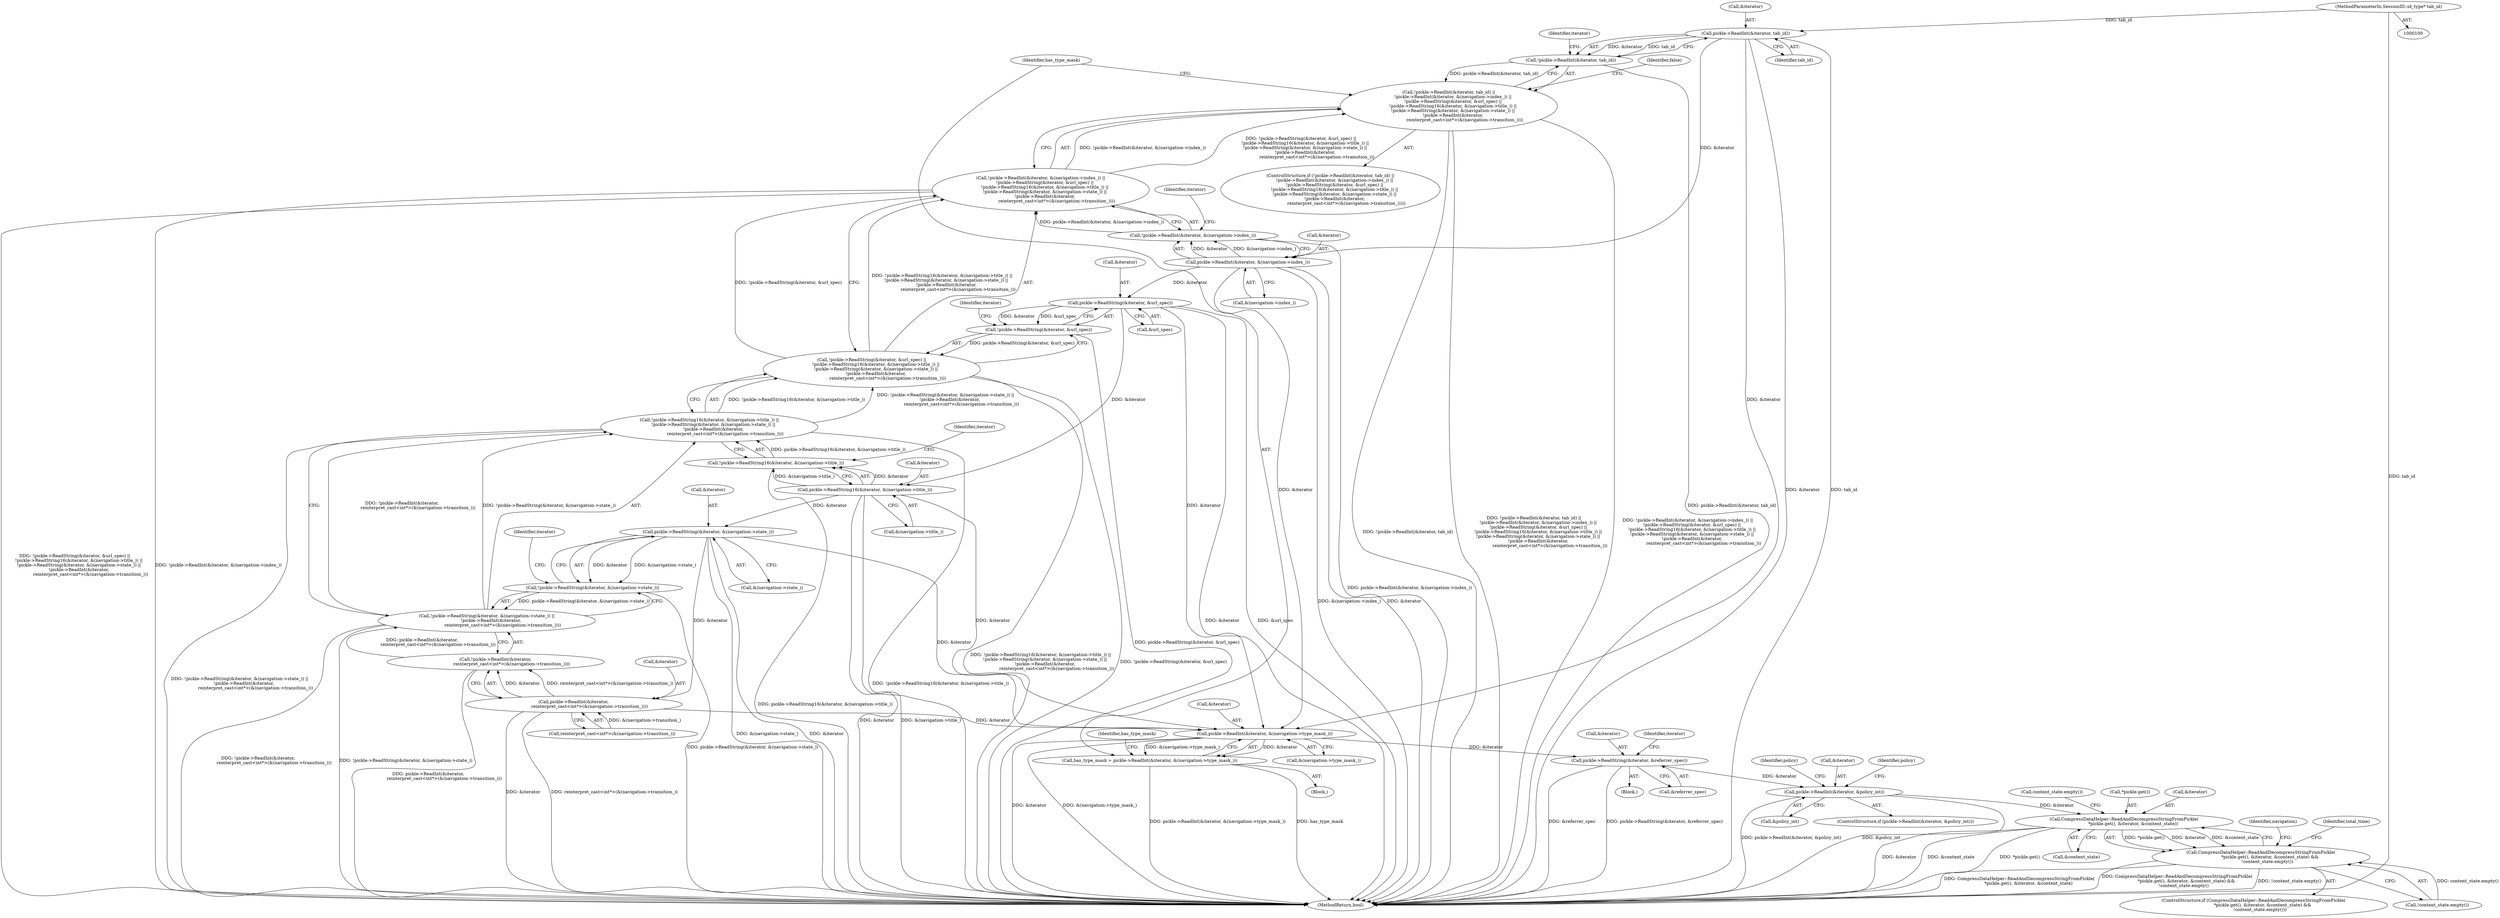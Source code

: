 digraph "0_Chrome_027429ee5abe6e2fb5e3b2b4542f0a6fe0dbc12d@pointer" {
"1000119" [label="(Call,pickle->ReadInt(&iterator, tab_id))"];
"1000103" [label="(MethodParameterIn,SessionID::id_type* tab_id)"];
"1000118" [label="(Call,!pickle->ReadInt(&iterator, tab_id))"];
"1000117" [label="(Call,!pickle->ReadInt(&iterator, tab_id) ||\n      !pickle->ReadInt(&iterator, &(navigation->index_)) ||\n      !pickle->ReadString(&iterator, &url_spec) ||\n      !pickle->ReadString16(&iterator, &(navigation->title_)) ||\n      !pickle->ReadString(&iterator, &(navigation->state_)) ||\n      !pickle->ReadInt(&iterator,\n                       reinterpret_cast<int*>(&(navigation->transition_))))"];
"1000125" [label="(Call,pickle->ReadInt(&iterator, &(navigation->index_)))"];
"1000124" [label="(Call,!pickle->ReadInt(&iterator, &(navigation->index_)))"];
"1000123" [label="(Call,!pickle->ReadInt(&iterator, &(navigation->index_)) ||\n      !pickle->ReadString(&iterator, &url_spec) ||\n      !pickle->ReadString16(&iterator, &(navigation->title_)) ||\n      !pickle->ReadString(&iterator, &(navigation->state_)) ||\n      !pickle->ReadInt(&iterator,\n                       reinterpret_cast<int*>(&(navigation->transition_))))"];
"1000134" [label="(Call,pickle->ReadString(&iterator, &url_spec))"];
"1000133" [label="(Call,!pickle->ReadString(&iterator, &url_spec))"];
"1000132" [label="(Call,!pickle->ReadString(&iterator, &url_spec) ||\n      !pickle->ReadString16(&iterator, &(navigation->title_)) ||\n      !pickle->ReadString(&iterator, &(navigation->state_)) ||\n      !pickle->ReadInt(&iterator,\n                       reinterpret_cast<int*>(&(navigation->transition_))))"];
"1000141" [label="(Call,pickle->ReadString16(&iterator, &(navigation->title_)))"];
"1000140" [label="(Call,!pickle->ReadString16(&iterator, &(navigation->title_)))"];
"1000139" [label="(Call,!pickle->ReadString16(&iterator, &(navigation->title_)) ||\n      !pickle->ReadString(&iterator, &(navigation->state_)) ||\n      !pickle->ReadInt(&iterator,\n                       reinterpret_cast<int*>(&(navigation->transition_))))"];
"1000150" [label="(Call,pickle->ReadString(&iterator, &(navigation->state_)))"];
"1000149" [label="(Call,!pickle->ReadString(&iterator, &(navigation->state_)))"];
"1000148" [label="(Call,!pickle->ReadString(&iterator, &(navigation->state_)) ||\n      !pickle->ReadInt(&iterator,\n                       reinterpret_cast<int*>(&(navigation->transition_))))"];
"1000158" [label="(Call,pickle->ReadInt(&iterator,\n                       reinterpret_cast<int*>(&(navigation->transition_))))"];
"1000157" [label="(Call,!pickle->ReadInt(&iterator,\n                       reinterpret_cast<int*>(&(navigation->transition_))))"];
"1000172" [label="(Call,pickle->ReadInt(&iterator, &(navigation->type_mask_)))"];
"1000170" [label="(Call,has_type_mask = pickle->ReadInt(&iterator, &(navigation->type_mask_)))"];
"1000183" [label="(Call,pickle->ReadString(&iterator, &referrer_spec))"];
"1000191" [label="(Call,pickle->ReadInt(&iterator, &policy_int))"];
"1000223" [label="(Call,CompressDataHelper::ReadAndDecompressStringFromPickle(\n             *pickle.get(), &iterator, &content_state))"];
"1000222" [label="(Call,CompressDataHelper::ReadAndDecompressStringFromPickle(\n             *pickle.get(), &iterator, &content_state) &&\n         !content_state.empty())"];
"1000157" [label="(Call,!pickle->ReadInt(&iterator,\n                       reinterpret_cast<int*>(&(navigation->transition_))))"];
"1000175" [label="(Call,&(navigation->type_mask_))"];
"1000226" [label="(Call,&iterator)"];
"1000228" [label="(Call,&content_state)"];
"1000141" [label="(Call,pickle->ReadString16(&iterator, &(navigation->title_)))"];
"1000180" [label="(Identifier,has_type_mask)"];
"1000117" [label="(Call,!pickle->ReadInt(&iterator, tab_id) ||\n      !pickle->ReadInt(&iterator, &(navigation->index_)) ||\n      !pickle->ReadString(&iterator, &url_spec) ||\n      !pickle->ReadString16(&iterator, &(navigation->title_)) ||\n      !pickle->ReadString(&iterator, &(navigation->state_)) ||\n      !pickle->ReadInt(&iterator,\n                       reinterpret_cast<int*>(&(navigation->transition_))))"];
"1000119" [label="(Call,pickle->ReadInt(&iterator, tab_id))"];
"1000142" [label="(Call,&iterator)"];
"1000140" [label="(Call,!pickle->ReadString16(&iterator, &(navigation->title_)))"];
"1000183" [label="(Call,pickle->ReadString(&iterator, &referrer_spec))"];
"1000153" [label="(Call,&(navigation->state_))"];
"1000103" [label="(MethodParameterIn,SessionID::id_type* tab_id)"];
"1000168" [label="(Identifier,false)"];
"1000235" [label="(Identifier,navigation)"];
"1000123" [label="(Call,!pickle->ReadInt(&iterator, &(navigation->index_)) ||\n      !pickle->ReadString(&iterator, &url_spec) ||\n      !pickle->ReadString16(&iterator, &(navigation->title_)) ||\n      !pickle->ReadString(&iterator, &(navigation->state_)) ||\n      !pickle->ReadInt(&iterator,\n                       reinterpret_cast<int*>(&(navigation->transition_))))"];
"1000118" [label="(Call,!pickle->ReadInt(&iterator, tab_id))"];
"1000173" [label="(Call,&iterator)"];
"1000136" [label="(Identifier,iterator)"];
"1000186" [label="(Call,&referrer_spec)"];
"1000170" [label="(Call,has_type_mask = pickle->ReadInt(&iterator, &(navigation->type_mask_)))"];
"1000161" [label="(Call,reinterpret_cast<int*>(&(navigation->transition_)))"];
"1000203" [label="(Identifier,policy)"];
"1000135" [label="(Call,&iterator)"];
"1000150" [label="(Call,pickle->ReadString(&iterator, &(navigation->state_)))"];
"1000223" [label="(Call,CompressDataHelper::ReadAndDecompressStringFromPickle(\n             *pickle.get(), &iterator, &content_state))"];
"1000151" [label="(Call,&iterator)"];
"1000192" [label="(Call,&iterator)"];
"1000124" [label="(Call,!pickle->ReadInt(&iterator, &(navigation->index_)))"];
"1000160" [label="(Identifier,iterator)"];
"1000240" [label="(Identifier,total_time)"];
"1000222" [label="(Call,CompressDataHelper::ReadAndDecompressStringFromPickle(\n             *pickle.get(), &iterator, &content_state) &&\n         !content_state.empty())"];
"1000133" [label="(Call,!pickle->ReadString(&iterator, &url_spec))"];
"1000134" [label="(Call,pickle->ReadString(&iterator, &url_spec))"];
"1000221" [label="(ControlStructure,if (CompressDataHelper::ReadAndDecompressStringFromPickle(\n             *pickle.get(), &iterator, &content_state) &&\n         !content_state.empty()))"];
"1000197" [label="(Identifier,policy)"];
"1000230" [label="(Call,!content_state.empty())"];
"1000149" [label="(Call,!pickle->ReadString(&iterator, &(navigation->state_)))"];
"1000184" [label="(Call,&iterator)"];
"1000122" [label="(Identifier,tab_id)"];
"1000104" [label="(Block,)"];
"1000128" [label="(Call,&(navigation->index_))"];
"1000152" [label="(Identifier,iterator)"];
"1000193" [label="(Identifier,iterator)"];
"1000126" [label="(Call,&iterator)"];
"1000132" [label="(Call,!pickle->ReadString(&iterator, &url_spec) ||\n      !pickle->ReadString16(&iterator, &(navigation->title_)) ||\n      !pickle->ReadString(&iterator, &(navigation->state_)) ||\n      !pickle->ReadInt(&iterator,\n                       reinterpret_cast<int*>(&(navigation->transition_))))"];
"1000125" [label="(Call,pickle->ReadInt(&iterator, &(navigation->index_)))"];
"1000116" [label="(ControlStructure,if (!pickle->ReadInt(&iterator, tab_id) ||\n      !pickle->ReadInt(&iterator, &(navigation->index_)) ||\n      !pickle->ReadString(&iterator, &url_spec) ||\n      !pickle->ReadString16(&iterator, &(navigation->title_)) ||\n      !pickle->ReadString(&iterator, &(navigation->state_)) ||\n      !pickle->ReadInt(&iterator,\n                       reinterpret_cast<int*>(&(navigation->transition_)))))"];
"1000139" [label="(Call,!pickle->ReadString16(&iterator, &(navigation->title_)) ||\n      !pickle->ReadString(&iterator, &(navigation->state_)) ||\n      !pickle->ReadInt(&iterator,\n                       reinterpret_cast<int*>(&(navigation->transition_))))"];
"1000120" [label="(Call,&iterator)"];
"1000158" [label="(Call,pickle->ReadInt(&iterator,\n                       reinterpret_cast<int*>(&(navigation->transition_))))"];
"1000137" [label="(Call,&url_spec)"];
"1000231" [label="(Call,content_state.empty())"];
"1000127" [label="(Identifier,iterator)"];
"1000148" [label="(Call,!pickle->ReadString(&iterator, &(navigation->state_)) ||\n      !pickle->ReadInt(&iterator,\n                       reinterpret_cast<int*>(&(navigation->transition_))))"];
"1000191" [label="(Call,pickle->ReadInt(&iterator, &policy_int))"];
"1000224" [label="(Call,*pickle.get())"];
"1000255" [label="(MethodReturn,bool)"];
"1000171" [label="(Identifier,has_type_mask)"];
"1000159" [label="(Call,&iterator)"];
"1000143" [label="(Identifier,iterator)"];
"1000181" [label="(Block,)"];
"1000194" [label="(Call,&policy_int)"];
"1000190" [label="(ControlStructure,if (pickle->ReadInt(&iterator, &policy_int)))"];
"1000172" [label="(Call,pickle->ReadInt(&iterator, &(navigation->type_mask_)))"];
"1000144" [label="(Call,&(navigation->title_))"];
"1000119" -> "1000118"  [label="AST: "];
"1000119" -> "1000122"  [label="CFG: "];
"1000120" -> "1000119"  [label="AST: "];
"1000122" -> "1000119"  [label="AST: "];
"1000118" -> "1000119"  [label="CFG: "];
"1000119" -> "1000255"  [label="DDG: &iterator"];
"1000119" -> "1000255"  [label="DDG: tab_id"];
"1000119" -> "1000118"  [label="DDG: &iterator"];
"1000119" -> "1000118"  [label="DDG: tab_id"];
"1000103" -> "1000119"  [label="DDG: tab_id"];
"1000119" -> "1000125"  [label="DDG: &iterator"];
"1000119" -> "1000172"  [label="DDG: &iterator"];
"1000103" -> "1000100"  [label="AST: "];
"1000103" -> "1000255"  [label="DDG: tab_id"];
"1000118" -> "1000117"  [label="AST: "];
"1000127" -> "1000118"  [label="CFG: "];
"1000117" -> "1000118"  [label="CFG: "];
"1000118" -> "1000255"  [label="DDG: pickle->ReadInt(&iterator, tab_id)"];
"1000118" -> "1000117"  [label="DDG: pickle->ReadInt(&iterator, tab_id)"];
"1000117" -> "1000116"  [label="AST: "];
"1000117" -> "1000123"  [label="CFG: "];
"1000123" -> "1000117"  [label="AST: "];
"1000168" -> "1000117"  [label="CFG: "];
"1000171" -> "1000117"  [label="CFG: "];
"1000117" -> "1000255"  [label="DDG: !pickle->ReadInt(&iterator, tab_id) ||\n      !pickle->ReadInt(&iterator, &(navigation->index_)) ||\n      !pickle->ReadString(&iterator, &url_spec) ||\n      !pickle->ReadString16(&iterator, &(navigation->title_)) ||\n      !pickle->ReadString(&iterator, &(navigation->state_)) ||\n      !pickle->ReadInt(&iterator,\n                       reinterpret_cast<int*>(&(navigation->transition_)))"];
"1000117" -> "1000255"  [label="DDG: !pickle->ReadInt(&iterator, &(navigation->index_)) ||\n      !pickle->ReadString(&iterator, &url_spec) ||\n      !pickle->ReadString16(&iterator, &(navigation->title_)) ||\n      !pickle->ReadString(&iterator, &(navigation->state_)) ||\n      !pickle->ReadInt(&iterator,\n                       reinterpret_cast<int*>(&(navigation->transition_)))"];
"1000117" -> "1000255"  [label="DDG: !pickle->ReadInt(&iterator, tab_id)"];
"1000123" -> "1000117"  [label="DDG: !pickle->ReadInt(&iterator, &(navigation->index_))"];
"1000123" -> "1000117"  [label="DDG: !pickle->ReadString(&iterator, &url_spec) ||\n      !pickle->ReadString16(&iterator, &(navigation->title_)) ||\n      !pickle->ReadString(&iterator, &(navigation->state_)) ||\n      !pickle->ReadInt(&iterator,\n                       reinterpret_cast<int*>(&(navigation->transition_)))"];
"1000125" -> "1000124"  [label="AST: "];
"1000125" -> "1000128"  [label="CFG: "];
"1000126" -> "1000125"  [label="AST: "];
"1000128" -> "1000125"  [label="AST: "];
"1000124" -> "1000125"  [label="CFG: "];
"1000125" -> "1000255"  [label="DDG: &(navigation->index_)"];
"1000125" -> "1000255"  [label="DDG: &iterator"];
"1000125" -> "1000124"  [label="DDG: &iterator"];
"1000125" -> "1000124"  [label="DDG: &(navigation->index_)"];
"1000125" -> "1000134"  [label="DDG: &iterator"];
"1000125" -> "1000172"  [label="DDG: &iterator"];
"1000124" -> "1000123"  [label="AST: "];
"1000136" -> "1000124"  [label="CFG: "];
"1000123" -> "1000124"  [label="CFG: "];
"1000124" -> "1000255"  [label="DDG: pickle->ReadInt(&iterator, &(navigation->index_))"];
"1000124" -> "1000123"  [label="DDG: pickle->ReadInt(&iterator, &(navigation->index_))"];
"1000123" -> "1000132"  [label="CFG: "];
"1000132" -> "1000123"  [label="AST: "];
"1000123" -> "1000255"  [label="DDG: !pickle->ReadString(&iterator, &url_spec) ||\n      !pickle->ReadString16(&iterator, &(navigation->title_)) ||\n      !pickle->ReadString(&iterator, &(navigation->state_)) ||\n      !pickle->ReadInt(&iterator,\n                       reinterpret_cast<int*>(&(navigation->transition_)))"];
"1000123" -> "1000255"  [label="DDG: !pickle->ReadInt(&iterator, &(navigation->index_))"];
"1000132" -> "1000123"  [label="DDG: !pickle->ReadString(&iterator, &url_spec)"];
"1000132" -> "1000123"  [label="DDG: !pickle->ReadString16(&iterator, &(navigation->title_)) ||\n      !pickle->ReadString(&iterator, &(navigation->state_)) ||\n      !pickle->ReadInt(&iterator,\n                       reinterpret_cast<int*>(&(navigation->transition_)))"];
"1000134" -> "1000133"  [label="AST: "];
"1000134" -> "1000137"  [label="CFG: "];
"1000135" -> "1000134"  [label="AST: "];
"1000137" -> "1000134"  [label="AST: "];
"1000133" -> "1000134"  [label="CFG: "];
"1000134" -> "1000255"  [label="DDG: &iterator"];
"1000134" -> "1000255"  [label="DDG: &url_spec"];
"1000134" -> "1000133"  [label="DDG: &iterator"];
"1000134" -> "1000133"  [label="DDG: &url_spec"];
"1000134" -> "1000141"  [label="DDG: &iterator"];
"1000134" -> "1000172"  [label="DDG: &iterator"];
"1000133" -> "1000132"  [label="AST: "];
"1000143" -> "1000133"  [label="CFG: "];
"1000132" -> "1000133"  [label="CFG: "];
"1000133" -> "1000255"  [label="DDG: pickle->ReadString(&iterator, &url_spec)"];
"1000133" -> "1000132"  [label="DDG: pickle->ReadString(&iterator, &url_spec)"];
"1000132" -> "1000139"  [label="CFG: "];
"1000139" -> "1000132"  [label="AST: "];
"1000132" -> "1000255"  [label="DDG: !pickle->ReadString16(&iterator, &(navigation->title_)) ||\n      !pickle->ReadString(&iterator, &(navigation->state_)) ||\n      !pickle->ReadInt(&iterator,\n                       reinterpret_cast<int*>(&(navigation->transition_)))"];
"1000132" -> "1000255"  [label="DDG: !pickle->ReadString(&iterator, &url_spec)"];
"1000139" -> "1000132"  [label="DDG: !pickle->ReadString16(&iterator, &(navigation->title_))"];
"1000139" -> "1000132"  [label="DDG: !pickle->ReadString(&iterator, &(navigation->state_)) ||\n      !pickle->ReadInt(&iterator,\n                       reinterpret_cast<int*>(&(navigation->transition_)))"];
"1000141" -> "1000140"  [label="AST: "];
"1000141" -> "1000144"  [label="CFG: "];
"1000142" -> "1000141"  [label="AST: "];
"1000144" -> "1000141"  [label="AST: "];
"1000140" -> "1000141"  [label="CFG: "];
"1000141" -> "1000255"  [label="DDG: &iterator"];
"1000141" -> "1000255"  [label="DDG: &(navigation->title_)"];
"1000141" -> "1000140"  [label="DDG: &iterator"];
"1000141" -> "1000140"  [label="DDG: &(navigation->title_)"];
"1000141" -> "1000150"  [label="DDG: &iterator"];
"1000141" -> "1000172"  [label="DDG: &iterator"];
"1000140" -> "1000139"  [label="AST: "];
"1000152" -> "1000140"  [label="CFG: "];
"1000139" -> "1000140"  [label="CFG: "];
"1000140" -> "1000255"  [label="DDG: pickle->ReadString16(&iterator, &(navigation->title_))"];
"1000140" -> "1000139"  [label="DDG: pickle->ReadString16(&iterator, &(navigation->title_))"];
"1000139" -> "1000148"  [label="CFG: "];
"1000148" -> "1000139"  [label="AST: "];
"1000139" -> "1000255"  [label="DDG: !pickle->ReadString16(&iterator, &(navigation->title_))"];
"1000139" -> "1000255"  [label="DDG: !pickle->ReadString(&iterator, &(navigation->state_)) ||\n      !pickle->ReadInt(&iterator,\n                       reinterpret_cast<int*>(&(navigation->transition_)))"];
"1000148" -> "1000139"  [label="DDG: !pickle->ReadString(&iterator, &(navigation->state_))"];
"1000148" -> "1000139"  [label="DDG: !pickle->ReadInt(&iterator,\n                       reinterpret_cast<int*>(&(navigation->transition_)))"];
"1000150" -> "1000149"  [label="AST: "];
"1000150" -> "1000153"  [label="CFG: "];
"1000151" -> "1000150"  [label="AST: "];
"1000153" -> "1000150"  [label="AST: "];
"1000149" -> "1000150"  [label="CFG: "];
"1000150" -> "1000255"  [label="DDG: &(navigation->state_)"];
"1000150" -> "1000255"  [label="DDG: &iterator"];
"1000150" -> "1000149"  [label="DDG: &iterator"];
"1000150" -> "1000149"  [label="DDG: &(navigation->state_)"];
"1000150" -> "1000158"  [label="DDG: &iterator"];
"1000150" -> "1000172"  [label="DDG: &iterator"];
"1000149" -> "1000148"  [label="AST: "];
"1000160" -> "1000149"  [label="CFG: "];
"1000148" -> "1000149"  [label="CFG: "];
"1000149" -> "1000255"  [label="DDG: pickle->ReadString(&iterator, &(navigation->state_))"];
"1000149" -> "1000148"  [label="DDG: pickle->ReadString(&iterator, &(navigation->state_))"];
"1000148" -> "1000157"  [label="CFG: "];
"1000157" -> "1000148"  [label="AST: "];
"1000148" -> "1000255"  [label="DDG: !pickle->ReadInt(&iterator,\n                       reinterpret_cast<int*>(&(navigation->transition_)))"];
"1000148" -> "1000255"  [label="DDG: !pickle->ReadString(&iterator, &(navigation->state_))"];
"1000157" -> "1000148"  [label="DDG: pickle->ReadInt(&iterator,\n                       reinterpret_cast<int*>(&(navigation->transition_)))"];
"1000158" -> "1000157"  [label="AST: "];
"1000158" -> "1000161"  [label="CFG: "];
"1000159" -> "1000158"  [label="AST: "];
"1000161" -> "1000158"  [label="AST: "];
"1000157" -> "1000158"  [label="CFG: "];
"1000158" -> "1000255"  [label="DDG: &iterator"];
"1000158" -> "1000255"  [label="DDG: reinterpret_cast<int*>(&(navigation->transition_))"];
"1000158" -> "1000157"  [label="DDG: &iterator"];
"1000158" -> "1000157"  [label="DDG: reinterpret_cast<int*>(&(navigation->transition_))"];
"1000161" -> "1000158"  [label="DDG: &(navigation->transition_)"];
"1000158" -> "1000172"  [label="DDG: &iterator"];
"1000157" -> "1000255"  [label="DDG: pickle->ReadInt(&iterator,\n                       reinterpret_cast<int*>(&(navigation->transition_)))"];
"1000172" -> "1000170"  [label="AST: "];
"1000172" -> "1000175"  [label="CFG: "];
"1000173" -> "1000172"  [label="AST: "];
"1000175" -> "1000172"  [label="AST: "];
"1000170" -> "1000172"  [label="CFG: "];
"1000172" -> "1000255"  [label="DDG: &iterator"];
"1000172" -> "1000255"  [label="DDG: &(navigation->type_mask_)"];
"1000172" -> "1000170"  [label="DDG: &iterator"];
"1000172" -> "1000170"  [label="DDG: &(navigation->type_mask_)"];
"1000172" -> "1000183"  [label="DDG: &iterator"];
"1000170" -> "1000104"  [label="AST: "];
"1000171" -> "1000170"  [label="AST: "];
"1000180" -> "1000170"  [label="CFG: "];
"1000170" -> "1000255"  [label="DDG: pickle->ReadInt(&iterator, &(navigation->type_mask_))"];
"1000170" -> "1000255"  [label="DDG: has_type_mask"];
"1000183" -> "1000181"  [label="AST: "];
"1000183" -> "1000186"  [label="CFG: "];
"1000184" -> "1000183"  [label="AST: "];
"1000186" -> "1000183"  [label="AST: "];
"1000193" -> "1000183"  [label="CFG: "];
"1000183" -> "1000255"  [label="DDG: &referrer_spec"];
"1000183" -> "1000255"  [label="DDG: pickle->ReadString(&iterator, &referrer_spec)"];
"1000183" -> "1000191"  [label="DDG: &iterator"];
"1000191" -> "1000190"  [label="AST: "];
"1000191" -> "1000194"  [label="CFG: "];
"1000192" -> "1000191"  [label="AST: "];
"1000194" -> "1000191"  [label="AST: "];
"1000197" -> "1000191"  [label="CFG: "];
"1000203" -> "1000191"  [label="CFG: "];
"1000191" -> "1000255"  [label="DDG: pickle->ReadInt(&iterator, &policy_int)"];
"1000191" -> "1000255"  [label="DDG: &policy_int"];
"1000191" -> "1000223"  [label="DDG: &iterator"];
"1000223" -> "1000222"  [label="AST: "];
"1000223" -> "1000228"  [label="CFG: "];
"1000224" -> "1000223"  [label="AST: "];
"1000226" -> "1000223"  [label="AST: "];
"1000228" -> "1000223"  [label="AST: "];
"1000231" -> "1000223"  [label="CFG: "];
"1000222" -> "1000223"  [label="CFG: "];
"1000223" -> "1000255"  [label="DDG: &iterator"];
"1000223" -> "1000255"  [label="DDG: &content_state"];
"1000223" -> "1000255"  [label="DDG: *pickle.get()"];
"1000223" -> "1000222"  [label="DDG: *pickle.get()"];
"1000223" -> "1000222"  [label="DDG: &iterator"];
"1000223" -> "1000222"  [label="DDG: &content_state"];
"1000222" -> "1000221"  [label="AST: "];
"1000222" -> "1000230"  [label="CFG: "];
"1000230" -> "1000222"  [label="AST: "];
"1000235" -> "1000222"  [label="CFG: "];
"1000240" -> "1000222"  [label="CFG: "];
"1000222" -> "1000255"  [label="DDG: CompressDataHelper::ReadAndDecompressStringFromPickle(\n             *pickle.get(), &iterator, &content_state)"];
"1000222" -> "1000255"  [label="DDG: CompressDataHelper::ReadAndDecompressStringFromPickle(\n             *pickle.get(), &iterator, &content_state) &&\n         !content_state.empty()"];
"1000222" -> "1000255"  [label="DDG: !content_state.empty()"];
"1000230" -> "1000222"  [label="DDG: content_state.empty()"];
}
